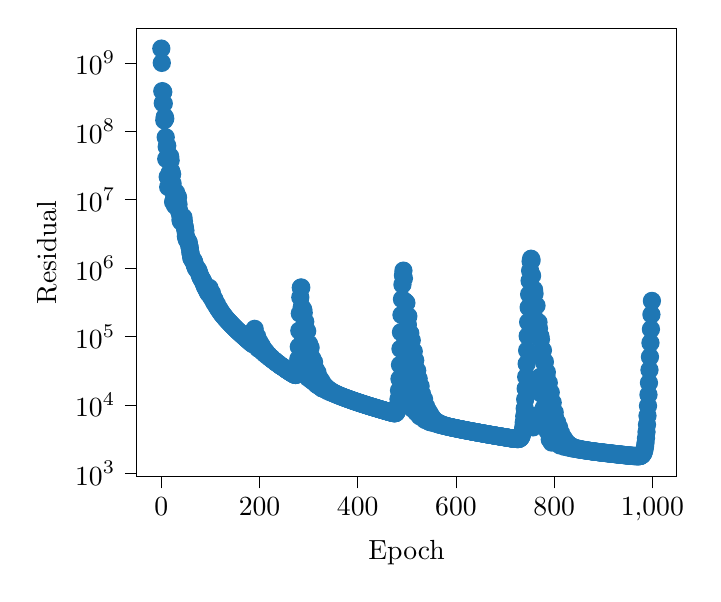 % This file was created by tikzplotlib v0.9.1.
\begin{tikzpicture}

\definecolor{color0}{rgb}{0.122,0.467,0.706}

\begin{axis}[
log basis y={10},
tick align=outside,
tick pos=left,
x grid style={white!69.02!black},
xlabel={Epoch},
xmin=-49.95, xmax=1048.95,
xtick style={color=black},
y grid style={white!69.02!black},
ylabel={Residual},
ymin=897.687, ymax=3218549661.089,
ymode=log,
ytick style={color=black},
ytick={10,100,1000,10000,100000,1000000,10000000,100000000,1000000000,10000000000,100000000000},
yticklabels={\(\displaystyle {10^{1}}\),\(\displaystyle {10^{2}}\),\(\displaystyle {10^{3}}\),\(\displaystyle {10^{4}}\),\(\displaystyle {10^{5}}\),\(\displaystyle {10^{6}}\),\(\displaystyle {10^{7}}\),\(\displaystyle {10^{8}}\),\(\displaystyle {10^{9}}\),\(\displaystyle {10^{10}}\),\(\displaystyle {10^{11}}\)}
]
\addplot [semithick, color0, mark=*, mark size=3, mark options={solid}, only marks]
table {%
0 1620790144
1 1002087360
2 387140160
3 258856688
4 376723872
5 255189232
6 144778368
7 162574784
8 153282480
9 81966768
10 39582888
11 59485760
12 61715932
13 21602258
14 15332981
15 44139904
16 43345240
17 24698378
18 42985272
19 37617400
20 26379726
21 23081934
22 23684922
23 17223726
24 9255164
25 9566138
26 11733077
27 9345133
28 8203863.5
29 10800789
30 12794180
31 11742722
32 10647032
33 11206723
34 10807409
35 8563704
36 6952171.5
37 6624802
38 6161058.5
39 5082074.5
40 4814848
41 5498224.5
42 5692535
43 5275775
44 5395968
45 5539379.5
46 4853364.5
47 4157574
48 3963200.25
49 3535064.75
50 2920085.75
51 2760394
52 2604830.25
53 2549257.5
54 2516517.25
55 2413741.25
56 2349876
57 2112778.25
58 1979289.5
59 1709642.875
60 1590838.25
61 1418294.75
62 1376503.125
63 1340223.5
64 1302146.125
65 1322577.125
66 1227368.875
67 1229735.875
68 1114706.75
69 1082658.875
70 1020665.375
71 984240.375
72 988797
73 952387.375
74 965846.062
75 920680.438
76 901658.625
77 845971.312
78 807643.125
79 770500.25
80 734778.188
81 720222.25
82 691677.062
83 686049.375
84 658171.812
85 640221.812
86 612423.812
87 584382.5
88 563647.875
89 537108.562
90 524865.25
91 505219.5
92 493311.219
93 477315.906
94 459846.844
95 445664.031
96 426330.312
97 433005.125
98 514758.125
99 421826.531
100 434992.406
101 445643.875
102 370301.062
103 433237.719
104 360712.531
105 375836.469
106 363872.375
107 322591.938
108 352382.656
109 304876.031
110 318810.25
111 305193.938
112 283506.688
113 298271.812
114 266616.219
115 272639.406
116 263710.688
117 246613.516
118 255324.062
119 236469.375
120 235014.953
121 233898.141
122 218677.281
123 222848.609
124 214307.734
125 206105
126 208587.75
127 198588.031
128 195843.562
129 195221.484
130 186564.438
131 185792.203
132 183095.812
133 176444.516
134 175951.453
135 172316.078
136 167477
137 167019.781
138 163017.375
139 159051.781
140 158282.297
141 154989.453
142 151052.938
143 149835.219
144 147234.828
145 143725.172
146 142244.734
147 140146.219
148 136971
149 135131.984
150 133332.016
151 130467.141
152 128258.898
153 126716.828
154 124482.336
155 122268.188
156 120803.352
157 119098.523
158 117051.773
159 115205.656
160 113499.938
161 111832.906
162 110123.227
163 108524.508
164 106954.133
165 105340.836
166 103747.914
167 102249.523
168 100793.336
169 99342.156
170 97879.406
171 96426.508
172 95006.703
173 93701.984
174 92353.508
175 90970.5
176 89652.203
177 88391.906
178 87122.352
179 85856.914
180 84610.82
181 83392.625
182 82179.82
183 81005.859
184 79871.758
185 78729.594
186 77769.289
187 77749.703
188 83784.078
189 109433.125
190 129461.852
191 108964.062
192 76891.555
193 75461.25
194 96245.68
195 101126.914
196 82032.812
197 67033.875
198 74092.938
199 85614.172
200 80788.914
201 67218.219
202 63878.492
203 71414.406
204 74639.266
205 67414.789
206 59930.848
207 60774.359
208 65302.316
209 64927.336
210 59445.207
211 55653.004
212 56796.773
213 59178.711
214 58342.605
215 54721.602
216 52130.805
217 52368.074
218 53599.234
219 53287.328
220 51167.629
221 49044.527
222 48381.902
223 48851.973
224 49071.223
225 48223.277
226 46663.484
227 45342.172
228 44803.883
229 44817.695
230 44767.812
231 44235.668
232 43277.07
233 42263.008
234 41522.539
235 41134.301
236 40933.594
237 40680.641
238 40243.773
239 39625.027
240 38936.309
241 38294.926
242 37772.895
243 37370.137
244 37048.637
245 36747.766
246 36430.742
247 36075.254
248 35681.965
249 35257.371
250 34813.676
251 34367.027
252 33937.551
253 33525.883
254 33132.516
255 32754.928
256 32391.945
257 32036.166
258 31689.297
259 31354.51
260 31024.695
261 30699.809
262 30380.645
263 30066.426
264 29756.646
265 29453.447
266 29154.502
267 28861.26
268 28575.838
269 28298.883
270 28035.279
271 27791.734
272 27586.361
273 27453.182
274 27455.242
275 27737.781
276 28620.607
277 30798.168
278 35756.051
279 46867.762
280 70826.625
281 121754.25
282 217339.375
283 374828.875
284 517846.719
285 521640.312
286 269200.719
287 41177.32
288 86525.773
289 248784.25
290 222985.625
291 54417.137
292 52038.887
293 164761.062
294 130318.57
295 29505.148
296 62953.027
297 120109.68
298 63038.602
299 24859.975
300 75530.078
301 78004.039
302 27141.562
303 39329.633
304 68751.141
305 39693.453
306 22903.586
307 48120.027
308 45495.34
309 22120.287
310 30537.945
311 42398.91
312 27398.748
313 21142.898
314 33352.465
315 31035.176
316 19875.748
317 24313.949
318 29843.125
319 22400.168
320 19100.156
321 24913.131
322 24307.51
323 18612.057
324 19821.848
325 23062.871
326 20180.893
327 17499.121
328 19815.906
329 20651.301
330 17850.652
331 17209.258
332 19047.115
333 18624.465
334 16710.133
335 16926.936
336 18002.355
337 17244.926
338 16075.527
339 16480.855
340 17053.33
341 16333.363
342 15607.725
343 15946.576
344 16230.622
345 15660.232
346 15183.37
347 15408.122
348 15556.351
349 15139.514
350 14782.421
351 14895.919
352 14983.15
353 14691.752
354 14400.145
355 14422.547
356 14479.521
357 14290.418
358 14043.298
359 13985.72
360 14004.326
361 13893.743
362 13704.96
363 13605.604
364 13594.25
365 13529.237
366 13383.491
367 13261.786
368 13214.673
369 13171.996
370 13070.357
371 12948.249
372 12866.722
373 12813.099
374 12744.177
375 12647.751
376 12556.54
377 12489.814
378 12428.192
379 12352.482
380 12266.587
381 12189.294
382 12125.988
383 12061.91
384 11986.346
385 11908.312
386 11838.421
387 11774.451
388 11710.195
389 11640.932
390 11570.222
391 11502.127
392 11439.29
393 11378.318
394 11314.557
395 11247.973
396 11182.479
397 11121.058
398 11061.771
399 11001.043
400 10939.052
401 10877.602
402 10816.285
403 10756.664
404 10697.467
405 10639.335
406 10580.316
407 10522.56
408 10467.09
409 10415.072
410 10355.516
411 10301.958
412 10249.864
413 10192.213
414 10138.621
415 10086.962
416 10031.694
417 9978.686
418 9927.813
419 9875.615
420 9824.014
421 9773.858
422 9723.503
423 9672.516
424 9624.397
425 9575.883
426 9527.815
427 9479.27
428 9431.827
429 9384.065
430 9336.679
431 9289.259
432 9242.654
433 9195.923
434 9151.193
435 9105.951
436 9060.376
437 9014.234
438 8969.709
439 8924.081
440 8880.188
441 8837.279
442 8794.411
443 8751.609
444 8710.438
445 8669.375
446 8628.621
447 8587.377
448 8545.26
449 8502.685
450 8459.499
451 8416.547
452 8374.7
453 8333.255
454 8292.963
455 8252.417
456 8213.08
457 8173.826
458 8134.812
459 8095.942
460 8058.217
461 8020.413
462 7982.911
463 7945.559
464 7908.504
465 7871.741
466 7835.883
467 7800.475
468 7765.083
469 7729.805
470 7694.55
471 7660.788
472 7629.616
473 7601.201
474 7578.507
475 7565.19
476 7567.198
477 7595.042
478 7670.222
479 7833.198
480 8160.035
481 8788.934
482 9959.9
483 12146.084
484 16244.118
485 24031.557
486 38512.383
487 66090.445
488 115691.57
489 207022.141
490 350898.75
491 573769.438
492 785031.125
493 918982.938
494 709918.688
495 331568.969
496 29383.869
497 87032.531
498 315620.656
499 310167.812
500 97003.562
501 14983.617
502 149078.156
503 197636
504 61555.324
505 17519.799
506 112658.547
507 111068.539
508 21880.666
509 30589.469
510 87892.797
511 54009.227
512 8737.406
513 43968
514 60624.16
515 18630.979
516 15385.446
517 44901.215
518 30370.365
519 7791.921
520 23983.838
521 31886.883
522 12382.283
523 10313.664
524 24169.469
525 18141.076
526 6860.164
527 14010.441
528 18839.607
529 9587.853
530 7444.679
531 14359.048
532 12527.745
533 6409.339
534 8809.657
535 12149.636
536 8416.213
537 6036.613
538 9104.535
539 9615.466
540 6419.774
541 6390.704
542 8543.046
543 7613.912
544 5734.102
545 6598.636
546 7677.071
547 6477.042
548 5578.059
549 6495.334
550 6856.178
551 5861.027
552 5528.964
553 6204.021
554 6215.042
555 5527.587
556 5464.817
557 5907.93
558 5802.82
559 5346.062
560 5371.753
561 5649.142
562 5527.12
563 5226.279
564 5263.619
565 5439.248
566 5339.875
567 5134.583
568 5146.929
569 5252.577
570 5187.755
571 5048.952
572 5052.018
573 5123.525
574 5083.792
575 4978.227
576 4956.529
577 4997.142
578 4977.343
579 4905.047
580 4877.56
581 4894.678
582 4884.117
583 4835.69
584 4805.572
585 4807.993
586 4801.514
587 4767.983
588 4738.405
589 4733.302
590 4729.101
591 4703.287
592 4674.101
593 4662.132
594 4657.409
595 4639.062
596 4612.332
597 4594.837
598 4587.105
599 4575.917
600 4554.306
601 4532.747
602 4519.714
603 4510.443
604 4496.17
605 4475.503
606 4457.728
607 4445.457
608 4432.77
609 4416.886
610 4400.25
611 4385.654
612 4372.789
613 4360.357
614 4346.066
615 4329.905
616 4315.203
617 4301.862
618 4289.763
619 4276.014
620 4261.295
621 4246.79
622 4233.458
623 4220.975
624 4208.106
625 4194.169
626 4180.548
627 4167.821
628 4155.321
629 4142.765
630 4129.561
631 4116.282
632 4103.339
633 4091.058
634 4078.448
635 4065.957
636 4053.034
637 4041.065
638 4028.68
639 4016.384
640 4004.498
641 3991.974
642 3979.85
643 3967.922
644 3955.857
645 3944.232
646 3932.729
647 3920.814
648 3908.563
649 3896.382
650 3885.0
651 3874.074
652 3862.818
653 3851.239
654 3839.376
655 3827.515
656 3815.893
657 3804.877
658 3793.682
659 3782.292
660 3771.144
661 3760.253
662 3749.208
663 3738.501
664 3727.363
665 3716.623
666 3705.791
667 3694.848
668 3684.034
669 3673.375
670 3662.676
671 3652.085
672 3641.529
673 3631.004
674 3620.401
675 3610.247
676 3600.115
677 3590.005
678 3579.71
679 3569.347
680 3559.286
681 3549.163
682 3539.055
683 3528.606
684 3518.893
685 3509.194
686 3499.696
687 3490.242
688 3480.643
689 3471.108
690 3460.695
691 3450.467
692 3440.8
693 3431.272
694 3421.641
695 3412.453
696 3403.654
697 3395.447
698 3387.189
699 3378.531
700 3369.465
701 3360.037
702 3349.724
703 3339.756
704 3330.314
705 3321.233
706 3312.18
707 3303.062
708 3293.311
709 3284.094
710 3274.924
711 3265.923
712 3256.718
713 3248.267
714 3240.044
715 3233.047
716 3226.945
717 3221.5
718 3216.752
719 3213.28
720 3209.547
721 3203.959
722 3196.732
723 3188.838
724 3182.255
725 3177.583
726 3176.085
727 3178.702
728 3187.666
729 3205.95
730 3234.372
731 3275.122
732 3337.328
733 3434.407
734 3586.988
735 3822.528
736 4181.862
737 4718.75
738 5551.058
739 6836.796
740 8873.156
741 12063.618
742 17350.428
743 25811.582
744 40021.863
745 62678.949
746 101780.57
747 162546.625
748 266165.531
749 413881.75
750 653348.938
751 919139.125
752 1263191.375
753 1372922.25
754 1301221.25
755 775988
756 235471.078
757 4700.387
758 201474.547
759 484080.031
760 424130.062
761 143384.391
762 6980.706
763 151905.766
764 283520.25
765 165688.094
766 15920.898
767 55226.934
768 161676.531
769 131321.828
770 22619.014
771 25587.475
772 101103.297
773 90363
774 20015.398
775 14402.188
776 62821.391
777 62893.199
778 16083.549
779 9101.62
780 41175.121
781 42680.371
782 12850.437
783 5832.233
784 26237.695
785 30025.217
786 10588.58
787 4074.906
788 17052.447
789 21083.168
790 9180.527
791 3115.067
792 10819.032
793 15216.88
794 8142.658
795 2819.292
796 6921.695
797 10812.336
798 7259.285
799 2895.038
800 4566.024
801 7795.741
802 6413.729
803 3133.623
804 3277.858
805 5589.256
806 5563.794
807 3371.683
808 2701.24
809 4083.635
810 4693.932
811 3517.642
812 2556.611
813 3104.125
814 3870.412
815 3493.913
816 2647.054
817 2600.29
818 3177.95
819 3306.989
820 2790.434
821 2444.561
822 2689.239
823 2982.646
824 2820.625
825 2475.224
826 2436.232
827 2655.239
828 2722.2
829 2531.41
830 2370.875
831 2433.191
832 2564.262
833 2546.417
834 2407.474
835 2331.652
836 2382.155
837 2440.873
838 2408.65
839 2329.955
840 2299.971
841 2330.87
842 2353.924
843 2326.716
844 2281.649
845 2271.947
846 2296.87
847 2308.538
848 2282.771
849 2248.489
850 2242.048
851 2258.332
852 2263.691
853 2244.269
854 2219.399
855 2211.87
856 2219.406
857 2221.419
858 2207.759
859 2190.602
860 2185.74
861 2191.231
862 2193.235
863 2183.627
864 2167.596
865 2158.069
866 2157.493
867 2157.333
868 2151.366
869 2141.704
870 2133.57
871 2130.475
872 2129.669
873 2126.144
874 2119.045
875 2111.171
876 2105.501
877 2101.493
878 2097.947
879 2093.666
880 2088.608
881 2083.447
882 2078.744
883 2074.282
884 2070.006
885 2065.959
886 2062.101
887 2057.685
888 2053.229
889 2049.12
890 2044.921
891 2040.908
892 2036.626
893 2032.374
894 2028.215
895 2024.133
896 2020.27
897 2016.123
898 2012.318
899 2008.33
900 2004.236
901 2000.534
902 1996.855
903 1992.871
904 1989.022
905 1985.196
906 1981.32
907 1977.762
908 1974.41
909 1970.829
910 1967.312
911 1963.157
912 1958.899
913 1955.075
914 1951.53
915 1948.29
916 1944.567
917 1940.559
918 1936.599
919 1932.979
920 1929.267
921 1925.662
922 1921.981
923 1918.449
924 1914.969
925 1911.406
926 1907.918
927 1904.332
928 1900.756
929 1897.181
930 1893.448
931 1889.962
932 1886.518
933 1883.266
934 1879.719
935 1876.315
936 1873.028
937 1869.476
938 1866.058
939 1862.667
940 1859.331
941 1855.821
942 1852.422
943 1849.451
944 1846.465
945 1843.853
946 1840.824
947 1837.556
948 1834.182
949 1830.52
950 1826.608
951 1822.746
952 1819.519
953 1816.221
954 1812.788
955 1809.928
956 1807.154
957 1804.631
958 1802.577
959 1800.797
960 1799.363
961 1797.722
962 1795.771
963 1793.798
964 1791.847
965 1789.608
966 1787.702
967 1786.454
968 1785.509
969 1784.39
970 1783.107
971 1782.618
972 1783.353
973 1785.03
974 1787.246
975 1791.883
976 1801.571
977 1816.765
978 1836.94
979 1861.692
980 1895.557
981 1945.026
982 2016.817
983 2117.601
984 2263.822
985 2473.743
986 2789.895
987 3274.223
988 4024.025
989 5161.941
990 6944.89
991 9689.217
992 14119.571
993 21054.607
994 32438.041
995 50326.961
996 80806.586
997 128001.008
998 209473.797
999 331882.812
};
\end{axis}

\end{tikzpicture}
